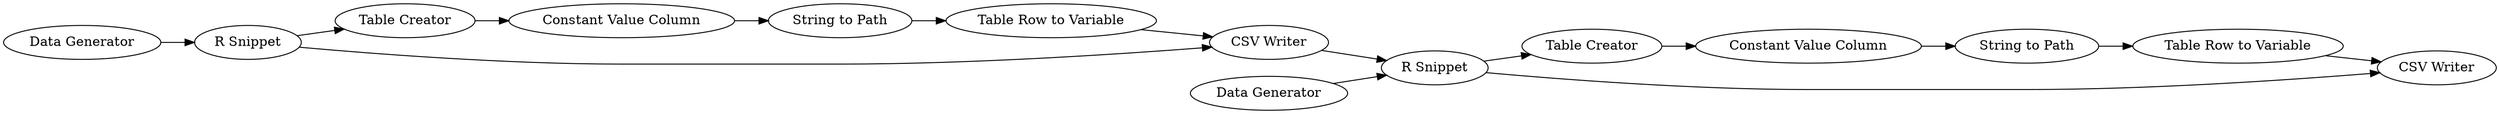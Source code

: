 digraph {
	"217470878410479165_2" [label="Data Generator"]
	"217470878410479165_11" [label="Table Row to Variable"]
	"217470878410479165_3" [label="Table Creator"]
	"217470878410479165_7" [label="CSV Writer"]
	"217470878410479165_9" [label="R Snippet"]
	"217470878410479165_6" [label="String to Path"]
	"217470878410479165_13" [label="Table Creator"]
	"217470878410479165_14" [label="CSV Writer"]
	"217470878410479165_10" [label="String to Path"]
	"217470878410479165_1" [label="R Snippet"]
	"217470878410479165_5" [label="Table Row to Variable"]
	"217470878410479165_4" [label="Constant Value Column"]
	"217470878410479165_12" [label="Constant Value Column"]
	"217470878410479165_8" [label="Data Generator"]
	"217470878410479165_1" -> "217470878410479165_3"
	"217470878410479165_7" -> "217470878410479165_9"
	"217470878410479165_13" -> "217470878410479165_12"
	"217470878410479165_2" -> "217470878410479165_1"
	"217470878410479165_5" -> "217470878410479165_7"
	"217470878410479165_4" -> "217470878410479165_6"
	"217470878410479165_6" -> "217470878410479165_5"
	"217470878410479165_9" -> "217470878410479165_14"
	"217470878410479165_8" -> "217470878410479165_9"
	"217470878410479165_3" -> "217470878410479165_4"
	"217470878410479165_9" -> "217470878410479165_13"
	"217470878410479165_12" -> "217470878410479165_10"
	"217470878410479165_1" -> "217470878410479165_7"
	"217470878410479165_11" -> "217470878410479165_14"
	"217470878410479165_10" -> "217470878410479165_11"
	rankdir=LR
}
